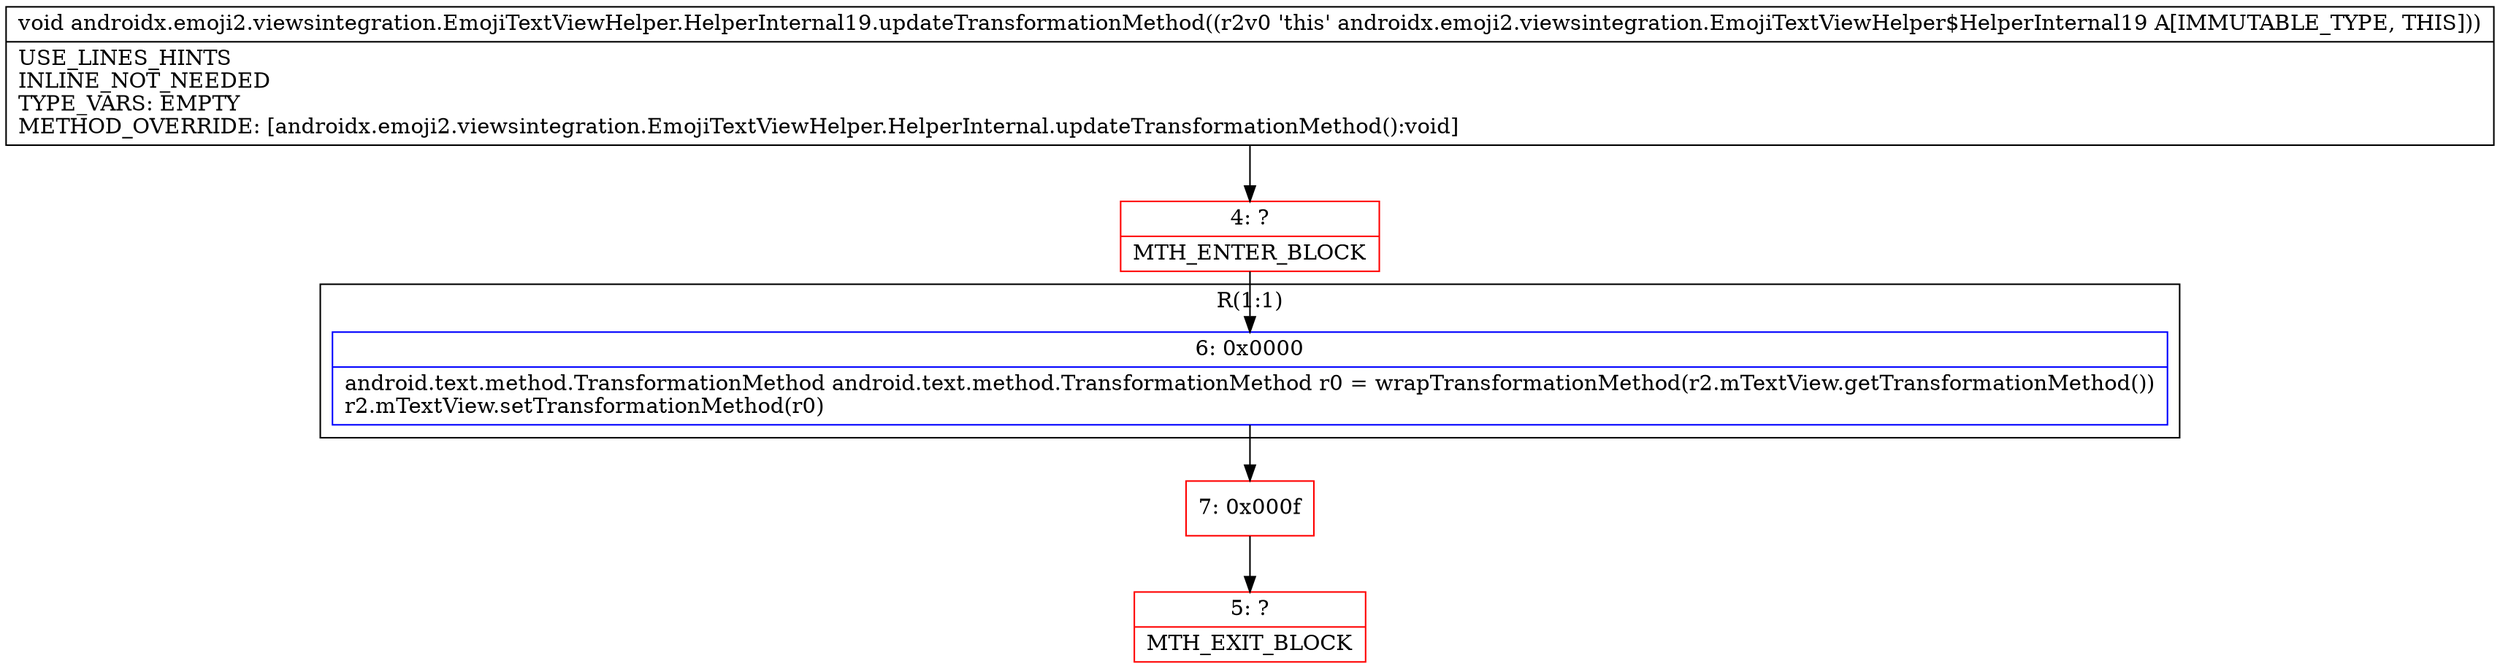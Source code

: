 digraph "CFG forandroidx.emoji2.viewsintegration.EmojiTextViewHelper.HelperInternal19.updateTransformationMethod()V" {
subgraph cluster_Region_1262384397 {
label = "R(1:1)";
node [shape=record,color=blue];
Node_6 [shape=record,label="{6\:\ 0x0000|android.text.method.TransformationMethod android.text.method.TransformationMethod r0 = wrapTransformationMethod(r2.mTextView.getTransformationMethod())\lr2.mTextView.setTransformationMethod(r0)\l}"];
}
Node_4 [shape=record,color=red,label="{4\:\ ?|MTH_ENTER_BLOCK\l}"];
Node_7 [shape=record,color=red,label="{7\:\ 0x000f}"];
Node_5 [shape=record,color=red,label="{5\:\ ?|MTH_EXIT_BLOCK\l}"];
MethodNode[shape=record,label="{void androidx.emoji2.viewsintegration.EmojiTextViewHelper.HelperInternal19.updateTransformationMethod((r2v0 'this' androidx.emoji2.viewsintegration.EmojiTextViewHelper$HelperInternal19 A[IMMUTABLE_TYPE, THIS]))  | USE_LINES_HINTS\lINLINE_NOT_NEEDED\lTYPE_VARS: EMPTY\lMETHOD_OVERRIDE: [androidx.emoji2.viewsintegration.EmojiTextViewHelper.HelperInternal.updateTransformationMethod():void]\l}"];
MethodNode -> Node_4;Node_6 -> Node_7;
Node_4 -> Node_6;
Node_7 -> Node_5;
}

